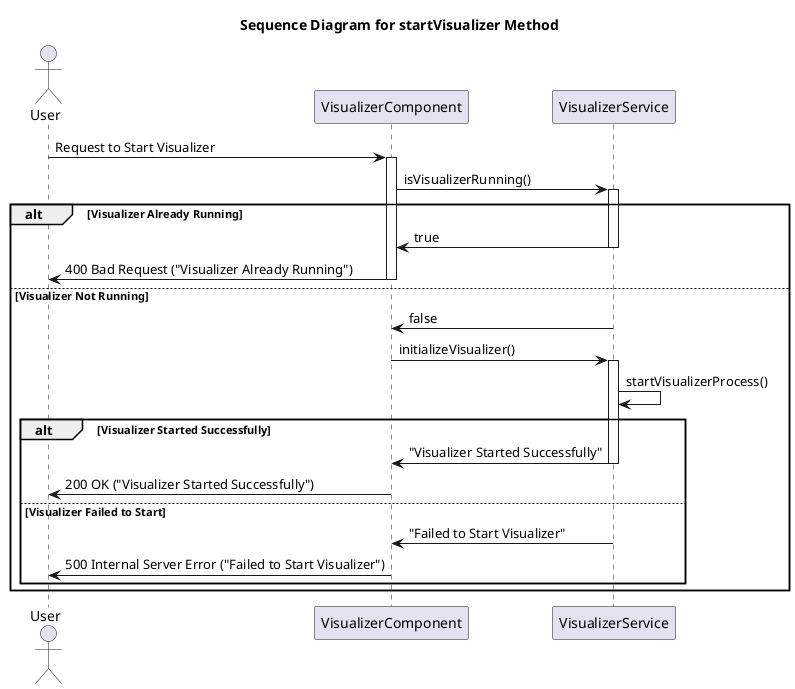 @startuml
title Sequence Diagram for startVisualizer Method

actor User
participant VisualizerComponent
participant VisualizerService

User -> VisualizerComponent: Request to Start Visualizer
activate VisualizerComponent

VisualizerComponent -> VisualizerService: isVisualizerRunning()
activate VisualizerService

alt Visualizer Already Running
    VisualizerService -> VisualizerComponent: true
    deactivate VisualizerService
    VisualizerComponent -> User: 400 Bad Request ("Visualizer Already Running")
    deactivate VisualizerComponent
else Visualizer Not Running
    VisualizerService -> VisualizerComponent: false
    deactivate VisualizerService

    VisualizerComponent -> VisualizerService: initializeVisualizer()
    activate VisualizerService
    VisualizerService -> VisualizerService: startVisualizerProcess()

    alt Visualizer Started Successfully
        VisualizerService -> VisualizerComponent: "Visualizer Started Successfully"
        deactivate VisualizerService
        VisualizerComponent -> User: 200 OK ("Visualizer Started Successfully")
        deactivate VisualizerComponent
    else Visualizer Failed to Start
        VisualizerService -> VisualizerComponent: "Failed to Start Visualizer"
        deactivate VisualizerService
        VisualizerComponent -> User: 500 Internal Server Error ("Failed to Start Visualizer")
        deactivate VisualizerComponent
    end
end

@enduml